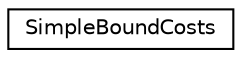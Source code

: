 digraph "Graphical Class Hierarchy"
{
 // LATEX_PDF_SIZE
  edge [fontname="Helvetica",fontsize="10",labelfontname="Helvetica",labelfontsize="10"];
  node [fontname="Helvetica",fontsize="10",shape=record];
  rankdir="LR";
  Node0 [label="SimpleBoundCosts",height=0.2,width=0.4,color="black", fillcolor="white", style="filled",URL="$classoperations__research_1_1_simple_bound_costs.html",tooltip="A structure meant to store soft bounds and associated violation constants."];
}
